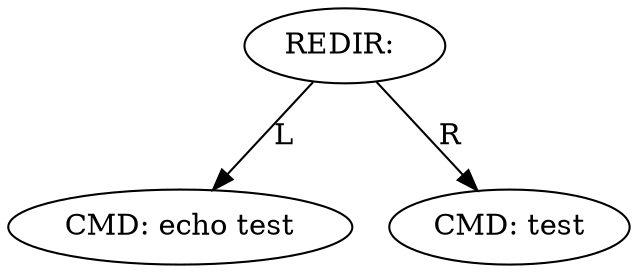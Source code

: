 digraph AST {
"0x1101b10" [label="REDIR: "];
"0x1101b10" -> "0x1101b70" [label="L"];
"0x1101b70" [label="CMD: echo test"];
"0x1101b10" -> "0x1101cc0" [label="R"];
"0x1101cc0" [label="CMD: test"];
}
